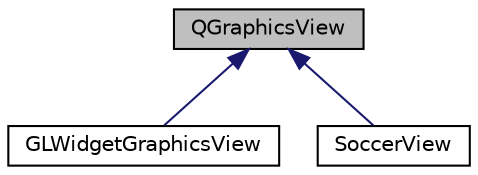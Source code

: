 digraph "QGraphicsView"
{
 // INTERACTIVE_SVG=YES
  edge [fontname="Helvetica",fontsize="10",labelfontname="Helvetica",labelfontsize="10"];
  node [fontname="Helvetica",fontsize="10",shape=record];
  Node1 [label="QGraphicsView",height=0.2,width=0.4,color="black", fillcolor="grey75", style="filled", fontcolor="black"];
  Node1 -> Node2 [dir="back",color="midnightblue",fontsize="10",style="solid",fontname="Helvetica"];
  Node2 [label="GLWidgetGraphicsView",height=0.2,width=0.4,color="black", fillcolor="white", style="filled",URL="$d2/d5c/class_g_l_widget_graphics_view.html"];
  Node1 -> Node3 [dir="back",color="midnightblue",fontsize="10",style="solid",fontname="Helvetica"];
  Node3 [label="SoccerView",height=0.2,width=0.4,color="black", fillcolor="white", style="filled",URL="$dd/d21/class_soccer_view.html"];
}
